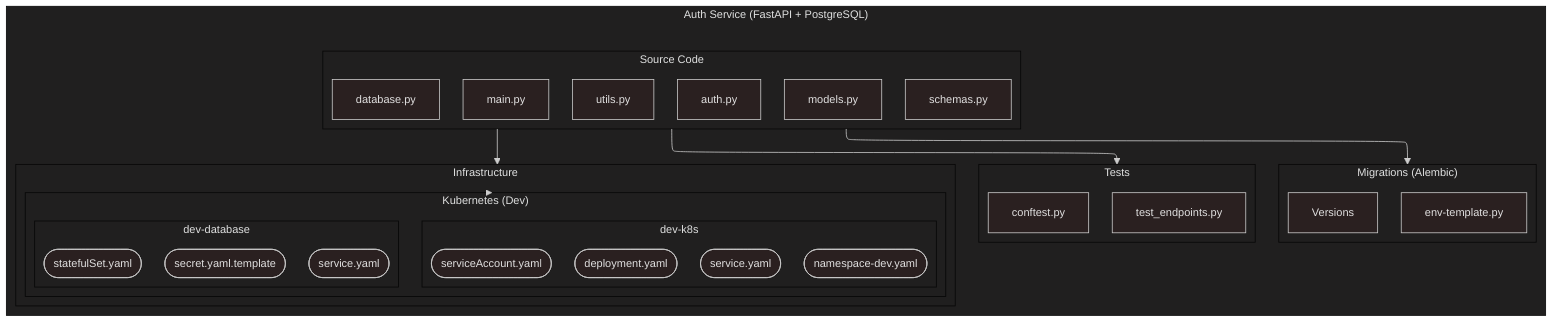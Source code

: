 ---
config:
  theme: neo-dark
  layout: elk
---
flowchart TD
 subgraph Alembic["Migrations (Alembic)"]
        versions["Versions"]
        env_template["env-template.py"]
  end
 subgraph k8s_dev["dev-k8s"]
        deploy(["deployment.yaml"])
        service(["service.yaml"])
        serviceAcc(["serviceAccount.yaml"])
        namespace(["namespace-dev.yaml"])
  end
 subgraph db_dev["dev-database"]
        secret(["secret.yaml.template"])
        servicedb(["service.yaml"])
        statefulSet(["statefulSet.yaml"])
  end
 subgraph K8sDev["Kubernetes (Dev)"]
        k8s_dev
        db_dev
  end
 subgraph Infra["Infrastructure"]
        K8sDev
  end
 subgraph Source["Source Code"]
        main["main.py"]
        auth["auth.py"]
        db["database.py"]
        models["models.py"]
        schemas["schemas.py"]
        utils["utils.py"]
  end
 subgraph Tests["Tests"]
        conftest["conftest.py"]
        endpoints["test_endpoints.py"]
  end
 subgraph AuthService["Auth Service (FastAPI + PostgreSQL)"]
        Alembic
        Infra
        Source
        Tests
  end
    Source --> Alembic & Infra & Tests
    Infra --> K8sDev